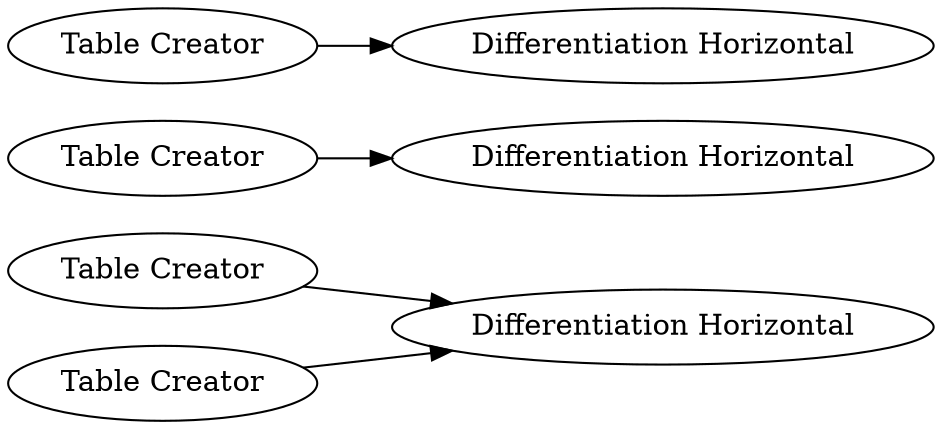 digraph {
	17 -> 16
	15 -> 14
	2 -> 13
	7 -> 16
	16 [label="Differentiation Horizontal"]
	13 [label="Differentiation Horizontal"]
	7 [label="Table Creator"]
	15 [label="Table Creator"]
	14 [label="Differentiation Horizontal"]
	17 [label="Table Creator"]
	2 [label="Table Creator"]
	rankdir=LR
}
